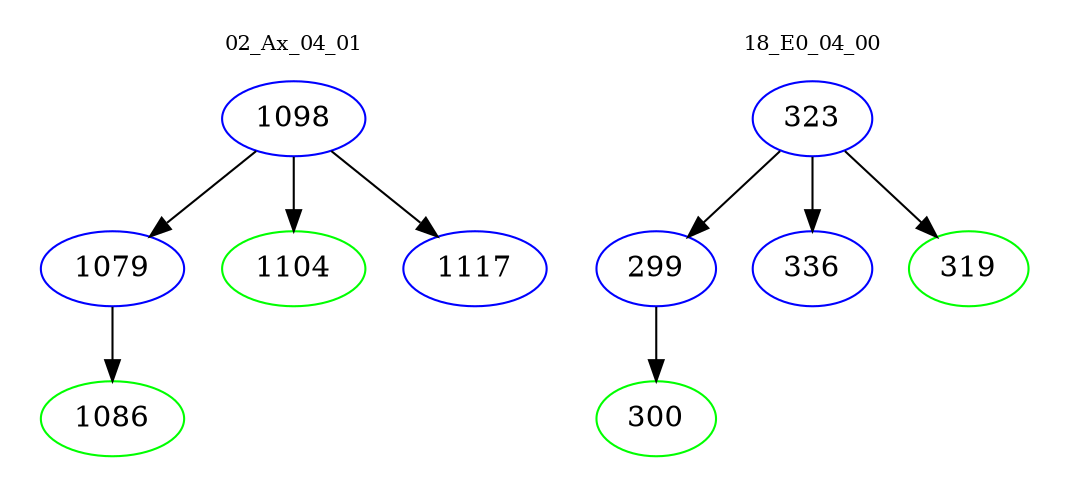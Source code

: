 digraph{
subgraph cluster_0 {
color = white
label = "02_Ax_04_01";
fontsize=10;
T0_1098 [label="1098", color="blue"]
T0_1098 -> T0_1079 [color="black"]
T0_1079 [label="1079", color="blue"]
T0_1079 -> T0_1086 [color="black"]
T0_1086 [label="1086", color="green"]
T0_1098 -> T0_1104 [color="black"]
T0_1104 [label="1104", color="green"]
T0_1098 -> T0_1117 [color="black"]
T0_1117 [label="1117", color="blue"]
}
subgraph cluster_1 {
color = white
label = "18_E0_04_00";
fontsize=10;
T1_323 [label="323", color="blue"]
T1_323 -> T1_299 [color="black"]
T1_299 [label="299", color="blue"]
T1_299 -> T1_300 [color="black"]
T1_300 [label="300", color="green"]
T1_323 -> T1_336 [color="black"]
T1_336 [label="336", color="blue"]
T1_323 -> T1_319 [color="black"]
T1_319 [label="319", color="green"]
}
}
